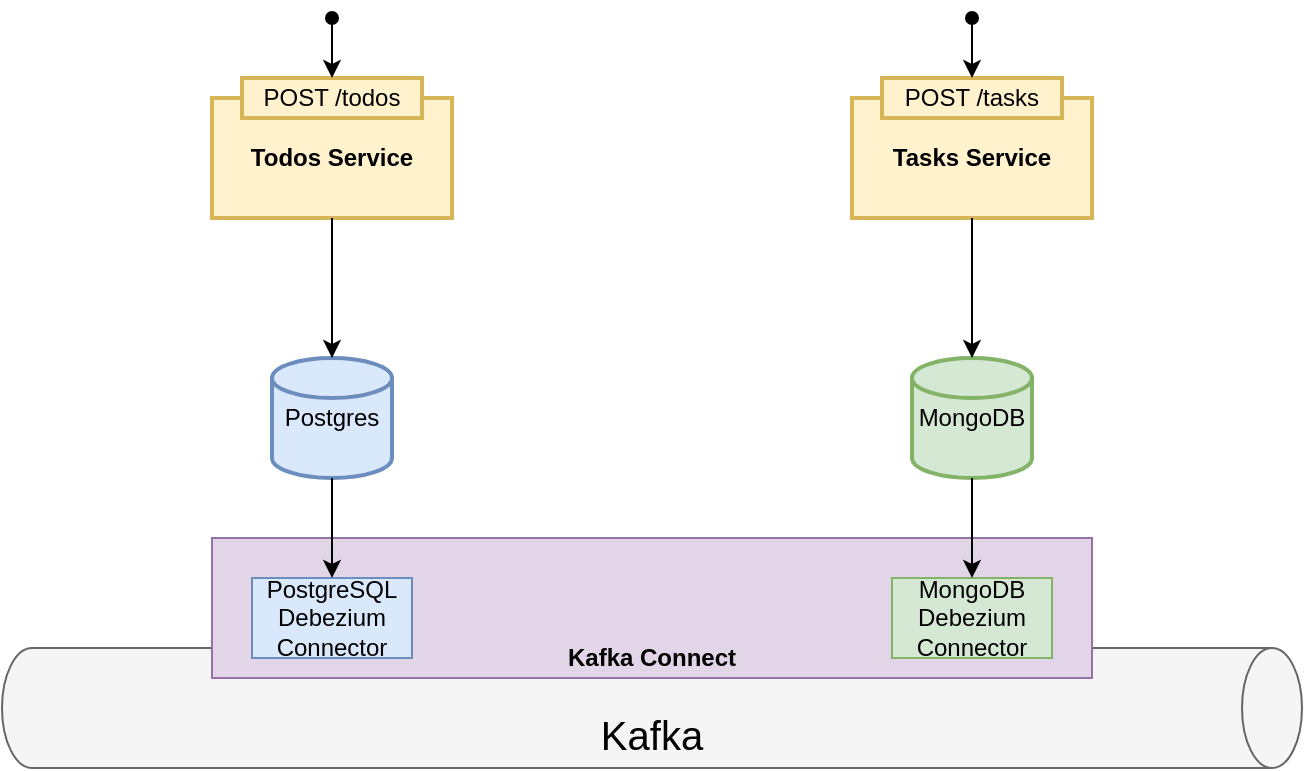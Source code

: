 <mxfile version="15.0.3" type="device"><diagram id="5O2vT17Xx13Gl0c5Yyi-" name="Page-1"><mxGraphModel dx="1209" dy="681" grid="1" gridSize="10" guides="1" tooltips="1" connect="1" arrows="1" fold="1" page="1" pageScale="1" pageWidth="827" pageHeight="1169" math="0" shadow="0"><root><mxCell id="0"/><mxCell id="1" parent="0"/><mxCell id="O-L3764nIwQWVWCqxPwy-1" value="MongoDB" style="strokeWidth=2;html=1;shape=mxgraph.flowchart.database;whiteSpace=wrap;fillColor=#d5e8d4;strokeColor=#82b366;" vertex="1" parent="1"><mxGeometry x="560" y="330" width="60" height="60" as="geometry"/></mxCell><mxCell id="O-L3764nIwQWVWCqxPwy-2" value="Todos Service" style="rounded=0;whiteSpace=wrap;html=1;strokeWidth=2;fontStyle=1;fillColor=#fff2cc;strokeColor=#d6b656;" vertex="1" parent="1"><mxGeometry x="210" y="200" width="120" height="60" as="geometry"/></mxCell><mxCell id="O-L3764nIwQWVWCqxPwy-3" value="Tasks Service" style="rounded=0;whiteSpace=wrap;html=1;strokeWidth=2;fontStyle=1;fillColor=#fff2cc;strokeColor=#d6b656;" vertex="1" parent="1"><mxGeometry x="530" y="200" width="120" height="60" as="geometry"/></mxCell><mxCell id="O-L3764nIwQWVWCqxPwy-4" value="Postgres" style="strokeWidth=2;html=1;shape=mxgraph.flowchart.database;whiteSpace=wrap;fillColor=#dae8fc;strokeColor=#6c8ebf;" vertex="1" parent="1"><mxGeometry x="240" y="330" width="60" height="60" as="geometry"/></mxCell><mxCell id="O-L3764nIwQWVWCqxPwy-5" value="" style="endArrow=classic;html=1;exitX=0.5;exitY=1;exitDx=0;exitDy=0;entryX=0.5;entryY=0;entryDx=0;entryDy=0;entryPerimeter=0;" edge="1" parent="1" source="O-L3764nIwQWVWCqxPwy-2" target="O-L3764nIwQWVWCqxPwy-4"><mxGeometry width="50" height="50" relative="1" as="geometry"><mxPoint x="390" y="380" as="sourcePoint"/><mxPoint x="440" y="330" as="targetPoint"/></mxGeometry></mxCell><mxCell id="O-L3764nIwQWVWCqxPwy-6" value="" style="endArrow=classic;html=1;exitX=0.5;exitY=1;exitDx=0;exitDy=0;entryX=0.5;entryY=0;entryDx=0;entryDy=0;entryPerimeter=0;" edge="1" parent="1" source="O-L3764nIwQWVWCqxPwy-3" target="O-L3764nIwQWVWCqxPwy-1"><mxGeometry width="50" height="50" relative="1" as="geometry"><mxPoint x="280" y="270" as="sourcePoint"/><mxPoint x="280" y="340" as="targetPoint"/></mxGeometry></mxCell><mxCell id="O-L3764nIwQWVWCqxPwy-7" value="" style="shape=cylinder3;whiteSpace=wrap;html=1;boundedLbl=1;backgroundOutline=1;size=15;rotation=90;fillColor=#f5f5f5;strokeColor=#666666;fontColor=#333333;" vertex="1" parent="1"><mxGeometry x="400" y="180" width="60" height="650" as="geometry"/></mxCell><mxCell id="O-L3764nIwQWVWCqxPwy-8" value="&lt;font style=&quot;font-size: 20px&quot;&gt;Kafka&lt;/font&gt;" style="text;html=1;strokeColor=none;fillColor=none;align=center;verticalAlign=middle;whiteSpace=wrap;rounded=0;" vertex="1" parent="1"><mxGeometry x="395" y="500" width="70" height="35" as="geometry"/></mxCell><mxCell id="O-L3764nIwQWVWCqxPwy-9" value="" style="rounded=0;whiteSpace=wrap;html=1;fillColor=#e1d5e7;gradientDirection=east;strokeColor=#9673a6;" vertex="1" parent="1"><mxGeometry x="210" y="420" width="440" height="70" as="geometry"/></mxCell><mxCell id="O-L3764nIwQWVWCqxPwy-10" value="Kafka Connect" style="text;html=1;strokeColor=none;fillColor=none;align=center;verticalAlign=middle;whiteSpace=wrap;rounded=0;fontStyle=1" vertex="1" parent="1"><mxGeometry x="380" y="470" width="100" height="20" as="geometry"/></mxCell><mxCell id="O-L3764nIwQWVWCqxPwy-11" value="PostgreSQL&lt;br&gt;Debezium&lt;br&gt;Connector" style="rounded=0;whiteSpace=wrap;html=1;fillColor=#dae8fc;strokeColor=#6c8ebf;" vertex="1" parent="1"><mxGeometry x="230" y="440" width="80" height="40" as="geometry"/></mxCell><mxCell id="O-L3764nIwQWVWCqxPwy-12" value="&lt;div&gt;MongoDB&lt;/div&gt;&lt;div&gt;Debezium&lt;br&gt;Connector&lt;br&gt;&lt;/div&gt;" style="rounded=0;whiteSpace=wrap;html=1;fillColor=#d5e8d4;strokeColor=#82b366;" vertex="1" parent="1"><mxGeometry x="550" y="440" width="80" height="40" as="geometry"/></mxCell><mxCell id="O-L3764nIwQWVWCqxPwy-13" value="" style="endArrow=classic;html=1;exitX=0.5;exitY=1;exitDx=0;exitDy=0;exitPerimeter=0;entryX=0.5;entryY=0;entryDx=0;entryDy=0;" edge="1" parent="1" source="O-L3764nIwQWVWCqxPwy-4" target="O-L3764nIwQWVWCqxPwy-11"><mxGeometry width="50" height="50" relative="1" as="geometry"><mxPoint x="390" y="380" as="sourcePoint"/><mxPoint x="440" y="330" as="targetPoint"/></mxGeometry></mxCell><mxCell id="O-L3764nIwQWVWCqxPwy-14" value="" style="endArrow=classic;html=1;exitX=0.5;exitY=1;exitDx=0;exitDy=0;exitPerimeter=0;entryX=0.5;entryY=0;entryDx=0;entryDy=0;" edge="1" parent="1" source="O-L3764nIwQWVWCqxPwy-1" target="O-L3764nIwQWVWCqxPwy-12"><mxGeometry width="50" height="50" relative="1" as="geometry"><mxPoint x="390" y="380" as="sourcePoint"/><mxPoint x="440" y="330" as="targetPoint"/></mxGeometry></mxCell><mxCell id="O-L3764nIwQWVWCqxPwy-15" value="POST /todos" style="rounded=0;whiteSpace=wrap;html=1;strokeWidth=2;fillColor=#fff2cc;gradientDirection=east;strokeColor=#d6b656;" vertex="1" parent="1"><mxGeometry x="225" y="190" width="90" height="20" as="geometry"/></mxCell><mxCell id="O-L3764nIwQWVWCqxPwy-16" value="POST /tasks" style="rounded=0;whiteSpace=wrap;html=1;strokeWidth=2;fillColor=#fff2cc;gradientDirection=east;strokeColor=#d6b656;" vertex="1" parent="1"><mxGeometry x="545" y="190" width="90" height="20" as="geometry"/></mxCell><mxCell id="O-L3764nIwQWVWCqxPwy-17" value="" style="endArrow=classic;html=1;entryX=0.5;entryY=0;entryDx=0;entryDy=0;startArrow=oval;startFill=1;" edge="1" parent="1" target="O-L3764nIwQWVWCqxPwy-15"><mxGeometry width="50" height="50" relative="1" as="geometry"><mxPoint x="270" y="160" as="sourcePoint"/><mxPoint x="440" y="330" as="targetPoint"/></mxGeometry></mxCell><mxCell id="O-L3764nIwQWVWCqxPwy-18" value="" style="endArrow=classic;html=1;entryX=0.5;entryY=0;entryDx=0;entryDy=0;startArrow=oval;startFill=1;" edge="1" parent="1" target="O-L3764nIwQWVWCqxPwy-16"><mxGeometry width="50" height="50" relative="1" as="geometry"><mxPoint x="590" y="160" as="sourcePoint"/><mxPoint x="280" y="200" as="targetPoint"/></mxGeometry></mxCell></root></mxGraphModel></diagram></mxfile>